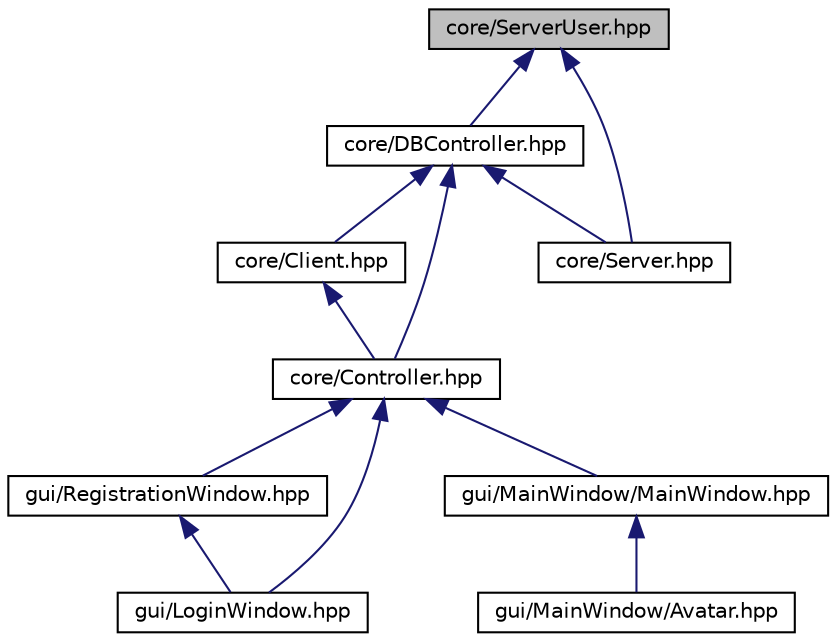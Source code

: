 digraph "core/ServerUser.hpp"
{
  edge [fontname="Helvetica",fontsize="10",labelfontname="Helvetica",labelfontsize="10"];
  node [fontname="Helvetica",fontsize="10",shape=record];
  Node1 [label="core/ServerUser.hpp",height=0.2,width=0.4,color="black", fillcolor="grey75", style="filled", fontcolor="black"];
  Node1 -> Node2 [dir="back",color="midnightblue",fontsize="10",style="solid",fontname="Helvetica"];
  Node2 [label="core/DBController.hpp",height=0.2,width=0.4,color="black", fillcolor="white", style="filled",URL="$DBController_8hpp_source.html"];
  Node2 -> Node3 [dir="back",color="midnightblue",fontsize="10",style="solid",fontname="Helvetica"];
  Node3 [label="core/Client.hpp",height=0.2,width=0.4,color="black", fillcolor="white", style="filled",URL="$Client_8hpp.html",tooltip=".... "];
  Node3 -> Node4 [dir="back",color="midnightblue",fontsize="10",style="solid",fontname="Helvetica"];
  Node4 [label="core/Controller.hpp",height=0.2,width=0.4,color="black", fillcolor="white", style="filled",URL="$Controller_8hpp.html"];
  Node4 -> Node5 [dir="back",color="midnightblue",fontsize="10",style="solid",fontname="Helvetica"];
  Node5 [label="gui/RegistrationWindow.hpp",height=0.2,width=0.4,color="black", fillcolor="white", style="filled",URL="$RegistrationWindow_8hpp.html",tooltip="RegistrationWindow.hpp creating a GUI for registration window and connection for checking params for ..."];
  Node5 -> Node6 [dir="back",color="midnightblue",fontsize="10",style="solid",fontname="Helvetica"];
  Node6 [label="gui/LoginWindow.hpp",height=0.2,width=0.4,color="black", fillcolor="white", style="filled",URL="$LoginWindow_8hpp.html",tooltip="LoginWindow.hpp creating a GUI for login window and connection for checking the login password..."];
  Node4 -> Node6 [dir="back",color="midnightblue",fontsize="10",style="solid",fontname="Helvetica"];
  Node4 -> Node7 [dir="back",color="midnightblue",fontsize="10",style="solid",fontname="Helvetica"];
  Node7 [label="gui/MainWindow/MainWindow.hpp",height=0.2,width=0.4,color="black", fillcolor="white", style="filled",URL="$MainWindow_8hpp.html",tooltip=".... "];
  Node7 -> Node8 [dir="back",color="midnightblue",fontsize="10",style="solid",fontname="Helvetica"];
  Node8 [label="gui/MainWindow/Avatar.hpp",height=0.2,width=0.4,color="black", fillcolor="white", style="filled",URL="$Avatar_8hpp.html",tooltip=".... "];
  Node2 -> Node4 [dir="back",color="midnightblue",fontsize="10",style="solid",fontname="Helvetica"];
  Node2 -> Node9 [dir="back",color="midnightblue",fontsize="10",style="solid",fontname="Helvetica"];
  Node9 [label="core/Server.hpp",height=0.2,width=0.4,color="black", fillcolor="white", style="filled",URL="$Server_8hpp_source.html"];
  Node1 -> Node9 [dir="back",color="midnightblue",fontsize="10",style="solid",fontname="Helvetica"];
}
